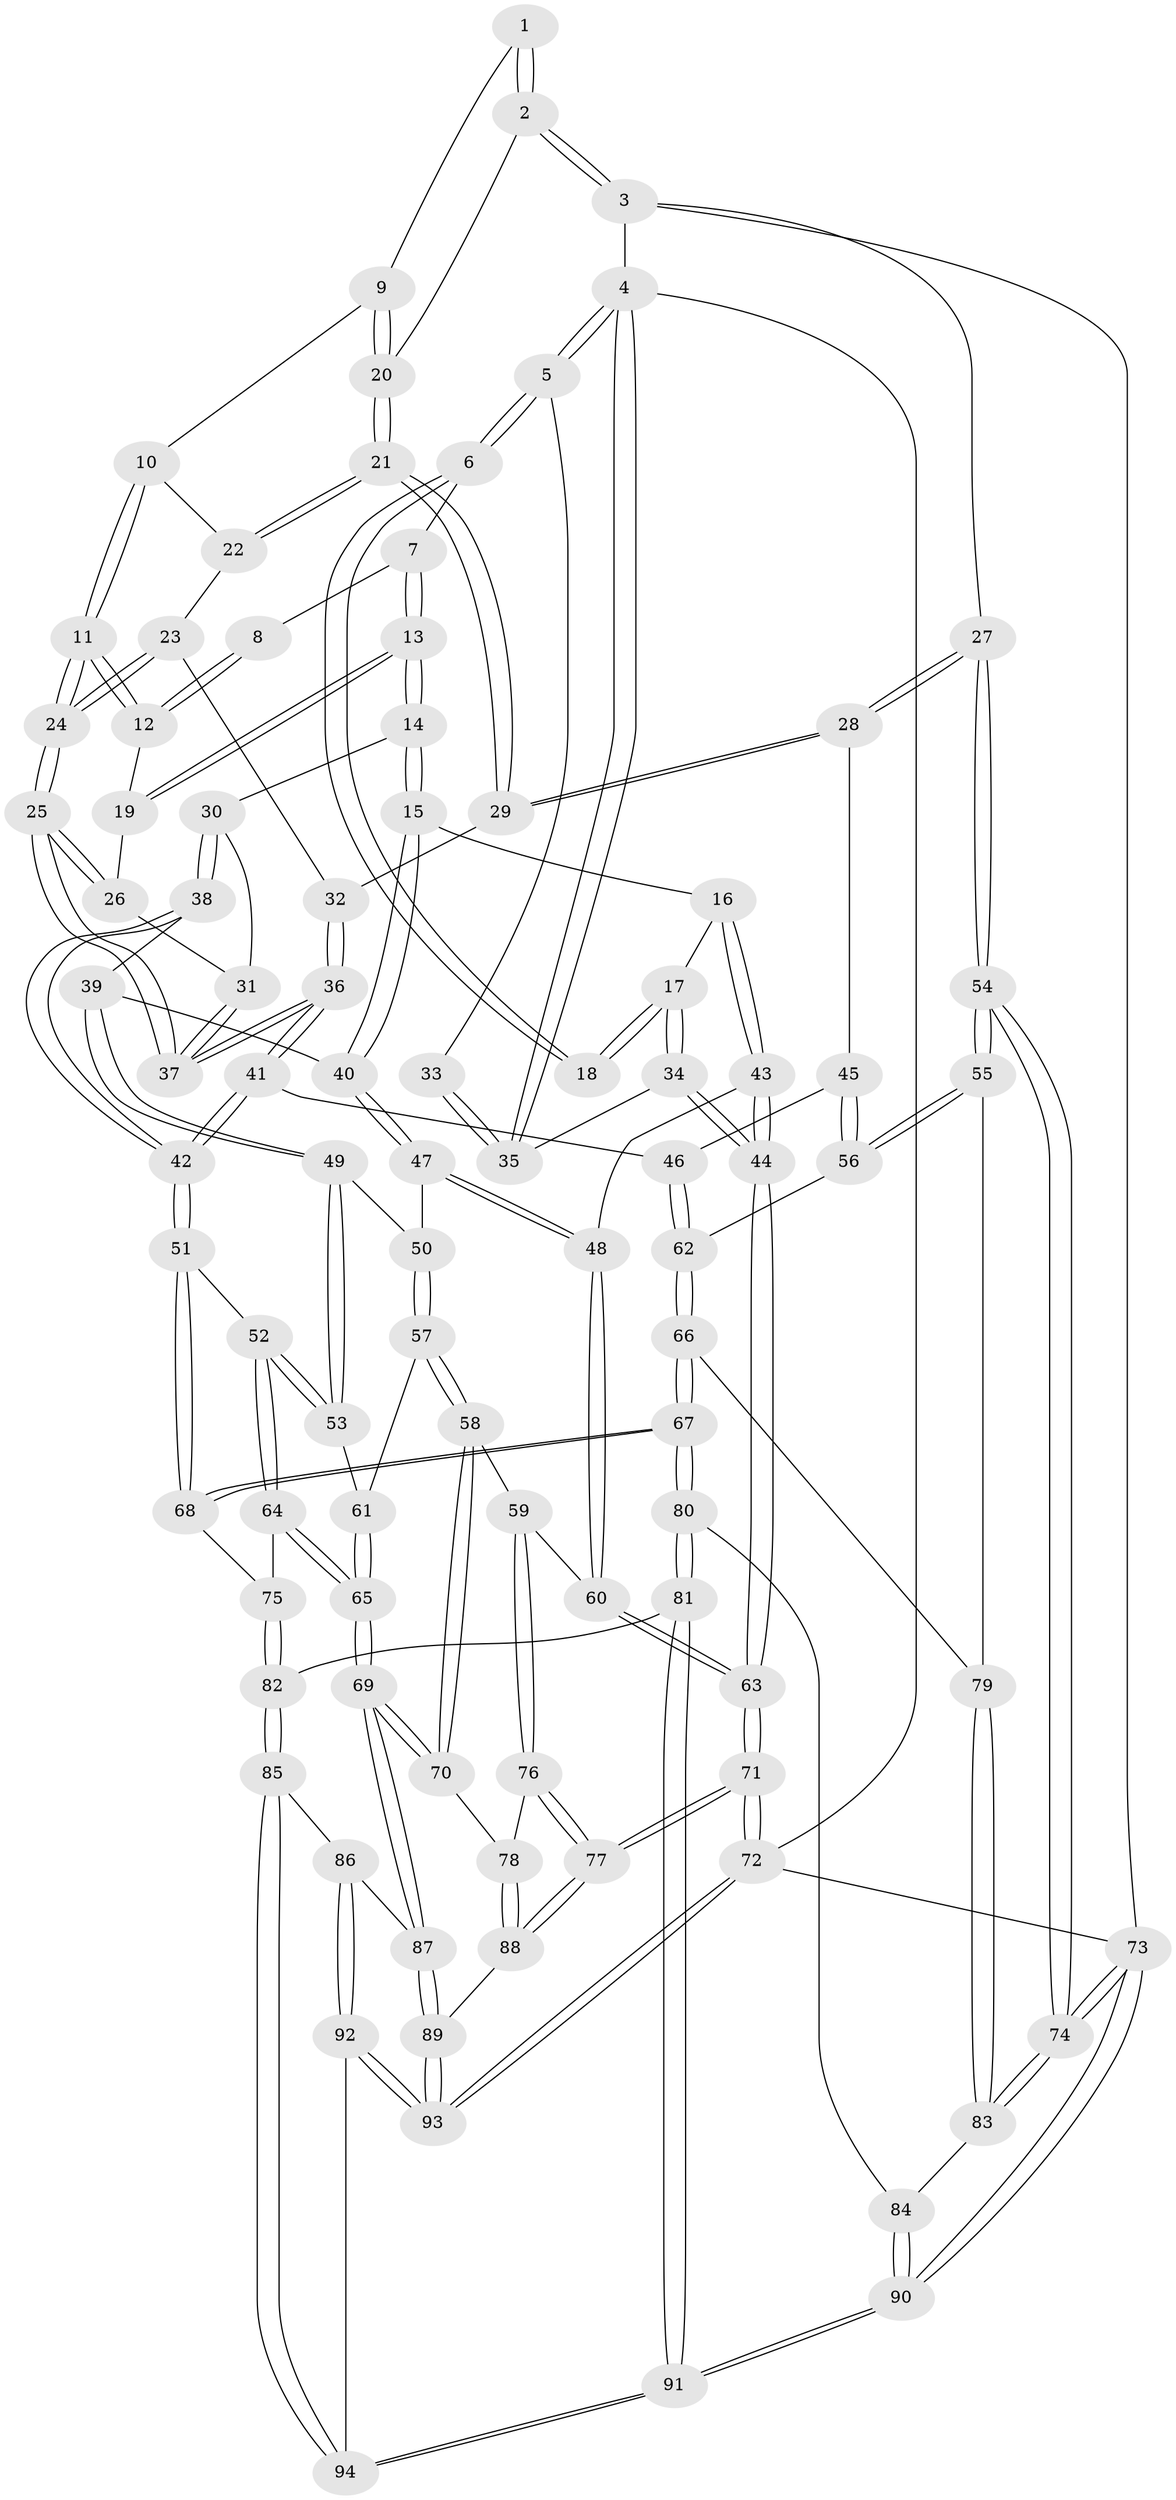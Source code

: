 // Generated by graph-tools (version 1.1) at 2025/38/03/09/25 02:38:49]
// undirected, 94 vertices, 232 edges
graph export_dot {
graph [start="1"]
  node [color=gray90,style=filled];
  1 [pos="+0.7285658786790818+0"];
  2 [pos="+1+0"];
  3 [pos="+1+0"];
  4 [pos="+0+0"];
  5 [pos="+0+0"];
  6 [pos="+0.2647470524434828+0"];
  7 [pos="+0.4070180572862308+0"];
  8 [pos="+0.40726132272643123+0"];
  9 [pos="+0.7084770535116073+0.05476341000448251"];
  10 [pos="+0.701109824182898+0.0889461276124751"];
  11 [pos="+0.5529272343729242+0.17835316411749313"];
  12 [pos="+0.5024974755403611+0.14969319911565773"];
  13 [pos="+0.3561469767756737+0.22163710837609102"];
  14 [pos="+0.3417200571723775+0.24948666744540246"];
  15 [pos="+0.2292484498693081+0.2755405153496792"];
  16 [pos="+0.20494833450552105+0.2525535692556899"];
  17 [pos="+0.19965751752100022+0.24646140749662518"];
  18 [pos="+0.18439014559802933+0.19242163312017355"];
  19 [pos="+0.4849955517137736+0.17713627079505762"];
  20 [pos="+0.8542275633702473+0.1888436360748763"];
  21 [pos="+0.8495822275411969+0.22276193082995527"];
  22 [pos="+0.7074211539762718+0.13461386202604694"];
  23 [pos="+0.6914515084269628+0.21690390532338508"];
  24 [pos="+0.6140887937025727+0.2824967217658439"];
  25 [pos="+0.612270260263102+0.2922514153319275"];
  26 [pos="+0.4680067893811342+0.23878387247582342"];
  27 [pos="+1+0.3267291126553464"];
  28 [pos="+0.9491114112000022+0.35168599366292397"];
  29 [pos="+0.8602573723973068+0.27836070563279824"];
  30 [pos="+0.4284904822106744+0.3008321075270906"];
  31 [pos="+0.436456389815692+0.29859716999210906"];
  32 [pos="+0.8124416753505607+0.2797267892421585"];
  33 [pos="+0.08389900236547243+0.17554887333811103"];
  34 [pos="+0+0.40728685483728394"];
  35 [pos="+0+0.32448070971251164"];
  36 [pos="+0.6188086917452367+0.398941325316382"];
  37 [pos="+0.6058451529739726+0.3611886216876816"];
  38 [pos="+0.4026003477064037+0.3844273979906057"];
  39 [pos="+0.3078500617293169+0.4269989407553671"];
  40 [pos="+0.24149333546963206+0.363013263659013"];
  41 [pos="+0.6221924967751379+0.4887360014420211"];
  42 [pos="+0.5911182680041087+0.5253340297631407"];
  43 [pos="+0.013510977275688868+0.47615831812375503"];
  44 [pos="+0+0.45107164927685367"];
  45 [pos="+0.9134597418485857+0.39072406607801485"];
  46 [pos="+0.7380560296536619+0.490515039260455"];
  47 [pos="+0.10830974346982485+0.47920841808146847"];
  48 [pos="+0.06621891207774284+0.48763908024888636"];
  49 [pos="+0.31212428334966724+0.45505359794690403"];
  50 [pos="+0.220348374380805+0.543289753410275"];
  51 [pos="+0.5839102546508118+0.5402489789753259"];
  52 [pos="+0.5556087686565321+0.5503765637303101"];
  53 [pos="+0.38548493151333363+0.5490769459846906"];
  54 [pos="+1+0.652800825207475"];
  55 [pos="+1+0.6722476050033995"];
  56 [pos="+0.9103016873334273+0.6498717026976686"];
  57 [pos="+0.23732437912104742+0.6159412176763996"];
  58 [pos="+0.21277975365259696+0.6566088195811217"];
  59 [pos="+0.18666858944639494+0.6611304955284901"];
  60 [pos="+0.1452336745119188+0.6585502009541983"];
  61 [pos="+0.3488488030245131+0.593288190322659"];
  62 [pos="+0.8839562071890957+0.655503997575874"];
  63 [pos="+0+0.9439727751811441"];
  64 [pos="+0.38858463513794084+0.7747747692837176"];
  65 [pos="+0.3741287165508115+0.7833851513645003"];
  66 [pos="+0.8068068489927535+0.7331147528975762"];
  67 [pos="+0.7634058731351036+0.7570975262528817"];
  68 [pos="+0.6399717297144099+0.6868078790750558"];
  69 [pos="+0.34398208170447275+0.8216652212548496"];
  70 [pos="+0.3420411848346011+0.8210249733628108"];
  71 [pos="+0+0.9811845768977042"];
  72 [pos="+0+1"];
  73 [pos="+1+1"];
  74 [pos="+1+1"];
  75 [pos="+0.5806814402852253+0.7676141599785988"];
  76 [pos="+0.1754562733712364+0.7397618826073323"];
  77 [pos="+0+0.9402246440578026"];
  78 [pos="+0.1991470568559893+0.8404692484518755"];
  79 [pos="+0.93510315419227+0.8305244194971305"];
  80 [pos="+0.7621186827663153+0.8706919595270345"];
  81 [pos="+0.7263647688084838+0.9013021397455536"];
  82 [pos="+0.574224509160445+0.9037426696601493"];
  83 [pos="+0.9351563941761559+0.8451981811805728"];
  84 [pos="+0.8198236878922396+0.9023857966593358"];
  85 [pos="+0.5419191580083688+0.9323889048328483"];
  86 [pos="+0.3903827503513025+0.8743341370678529"];
  87 [pos="+0.34540989688386975+0.825435863739602"];
  88 [pos="+0.017096208484464602+0.9005864907534691"];
  89 [pos="+0.27407008916988834+0.9554186850776474"];
  90 [pos="+1+1"];
  91 [pos="+0.6975386461815015+1"];
  92 [pos="+0.37106800316836047+1"];
  93 [pos="+0.18626230381109982+1"];
  94 [pos="+0.5606329325811749+1"];
  1 -- 2;
  1 -- 2;
  1 -- 9;
  2 -- 3;
  2 -- 3;
  2 -- 20;
  3 -- 4;
  3 -- 27;
  3 -- 73;
  4 -- 5;
  4 -- 5;
  4 -- 35;
  4 -- 35;
  4 -- 72;
  5 -- 6;
  5 -- 6;
  5 -- 33;
  6 -- 7;
  6 -- 18;
  6 -- 18;
  7 -- 8;
  7 -- 13;
  7 -- 13;
  8 -- 12;
  8 -- 12;
  9 -- 10;
  9 -- 20;
  9 -- 20;
  10 -- 11;
  10 -- 11;
  10 -- 22;
  11 -- 12;
  11 -- 12;
  11 -- 24;
  11 -- 24;
  12 -- 19;
  13 -- 14;
  13 -- 14;
  13 -- 19;
  13 -- 19;
  14 -- 15;
  14 -- 15;
  14 -- 30;
  15 -- 16;
  15 -- 40;
  15 -- 40;
  16 -- 17;
  16 -- 43;
  16 -- 43;
  17 -- 18;
  17 -- 18;
  17 -- 34;
  17 -- 34;
  19 -- 26;
  20 -- 21;
  20 -- 21;
  21 -- 22;
  21 -- 22;
  21 -- 29;
  21 -- 29;
  22 -- 23;
  23 -- 24;
  23 -- 24;
  23 -- 32;
  24 -- 25;
  24 -- 25;
  25 -- 26;
  25 -- 26;
  25 -- 37;
  25 -- 37;
  26 -- 31;
  27 -- 28;
  27 -- 28;
  27 -- 54;
  27 -- 54;
  28 -- 29;
  28 -- 29;
  28 -- 45;
  29 -- 32;
  30 -- 31;
  30 -- 38;
  30 -- 38;
  31 -- 37;
  31 -- 37;
  32 -- 36;
  32 -- 36;
  33 -- 35;
  33 -- 35;
  34 -- 35;
  34 -- 44;
  34 -- 44;
  36 -- 37;
  36 -- 37;
  36 -- 41;
  36 -- 41;
  38 -- 39;
  38 -- 42;
  38 -- 42;
  39 -- 40;
  39 -- 49;
  39 -- 49;
  40 -- 47;
  40 -- 47;
  41 -- 42;
  41 -- 42;
  41 -- 46;
  42 -- 51;
  42 -- 51;
  43 -- 44;
  43 -- 44;
  43 -- 48;
  44 -- 63;
  44 -- 63;
  45 -- 46;
  45 -- 56;
  45 -- 56;
  46 -- 62;
  46 -- 62;
  47 -- 48;
  47 -- 48;
  47 -- 50;
  48 -- 60;
  48 -- 60;
  49 -- 50;
  49 -- 53;
  49 -- 53;
  50 -- 57;
  50 -- 57;
  51 -- 52;
  51 -- 68;
  51 -- 68;
  52 -- 53;
  52 -- 53;
  52 -- 64;
  52 -- 64;
  53 -- 61;
  54 -- 55;
  54 -- 55;
  54 -- 74;
  54 -- 74;
  55 -- 56;
  55 -- 56;
  55 -- 79;
  56 -- 62;
  57 -- 58;
  57 -- 58;
  57 -- 61;
  58 -- 59;
  58 -- 70;
  58 -- 70;
  59 -- 60;
  59 -- 76;
  59 -- 76;
  60 -- 63;
  60 -- 63;
  61 -- 65;
  61 -- 65;
  62 -- 66;
  62 -- 66;
  63 -- 71;
  63 -- 71;
  64 -- 65;
  64 -- 65;
  64 -- 75;
  65 -- 69;
  65 -- 69;
  66 -- 67;
  66 -- 67;
  66 -- 79;
  67 -- 68;
  67 -- 68;
  67 -- 80;
  67 -- 80;
  68 -- 75;
  69 -- 70;
  69 -- 70;
  69 -- 87;
  69 -- 87;
  70 -- 78;
  71 -- 72;
  71 -- 72;
  71 -- 77;
  71 -- 77;
  72 -- 93;
  72 -- 93;
  72 -- 73;
  73 -- 74;
  73 -- 74;
  73 -- 90;
  73 -- 90;
  74 -- 83;
  74 -- 83;
  75 -- 82;
  75 -- 82;
  76 -- 77;
  76 -- 77;
  76 -- 78;
  77 -- 88;
  77 -- 88;
  78 -- 88;
  78 -- 88;
  79 -- 83;
  79 -- 83;
  80 -- 81;
  80 -- 81;
  80 -- 84;
  81 -- 82;
  81 -- 91;
  81 -- 91;
  82 -- 85;
  82 -- 85;
  83 -- 84;
  84 -- 90;
  84 -- 90;
  85 -- 86;
  85 -- 94;
  85 -- 94;
  86 -- 87;
  86 -- 92;
  86 -- 92;
  87 -- 89;
  87 -- 89;
  88 -- 89;
  89 -- 93;
  89 -- 93;
  90 -- 91;
  90 -- 91;
  91 -- 94;
  91 -- 94;
  92 -- 93;
  92 -- 93;
  92 -- 94;
}
